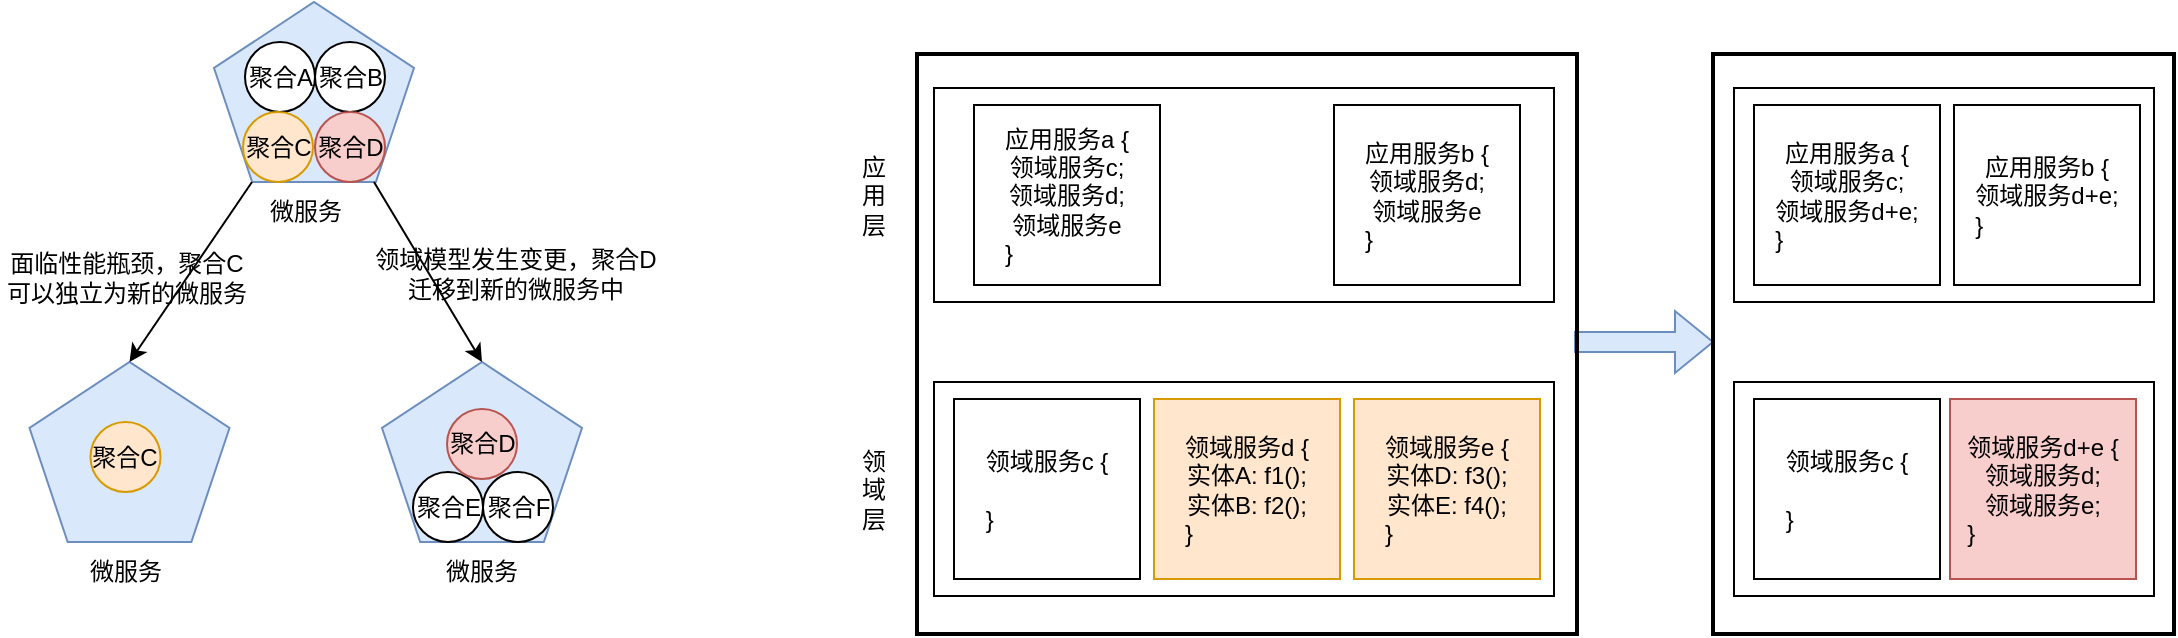 <mxfile version="16.2.7" type="device"><diagram id="S1JXidaWu3v_2FyH5LQd" name="Page-1"><mxGraphModel dx="701" dy="399" grid="0" gridSize="10" guides="1" tooltips="1" connect="1" arrows="1" fold="1" page="1" pageScale="1" pageWidth="827" pageHeight="1169" math="0" shadow="0"><root><mxCell id="0"/><mxCell id="1" parent="0"/><mxCell id="Jom9Kv_dsMdyOgZ_vTIn-3" value="" style="whiteSpace=wrap;html=1;shape=mxgraph.basic.pentagon;fillColor=#dae8fc;strokeColor=#6c8ebf;" vertex="1" parent="1"><mxGeometry x="280" y="60" width="100" height="90" as="geometry"/></mxCell><mxCell id="Jom9Kv_dsMdyOgZ_vTIn-4" value="" style="whiteSpace=wrap;html=1;shape=mxgraph.basic.pentagon;fillColor=#dae8fc;strokeColor=#6c8ebf;" vertex="1" parent="1"><mxGeometry x="187.75" y="240" width="100" height="90" as="geometry"/></mxCell><mxCell id="Jom9Kv_dsMdyOgZ_vTIn-5" value="" style="whiteSpace=wrap;html=1;shape=mxgraph.basic.pentagon;fillColor=#dae8fc;strokeColor=#6c8ebf;" vertex="1" parent="1"><mxGeometry x="364" y="240" width="100" height="90" as="geometry"/></mxCell><mxCell id="Jom9Kv_dsMdyOgZ_vTIn-6" value="聚合A" style="ellipse;whiteSpace=wrap;html=1;aspect=fixed;" vertex="1" parent="1"><mxGeometry x="295.5" y="80" width="35" height="35" as="geometry"/></mxCell><mxCell id="Jom9Kv_dsMdyOgZ_vTIn-7" value="聚合B" style="ellipse;whiteSpace=wrap;html=1;aspect=fixed;" vertex="1" parent="1"><mxGeometry x="330.5" y="80" width="35" height="35" as="geometry"/></mxCell><mxCell id="Jom9Kv_dsMdyOgZ_vTIn-8" value="聚合C" style="ellipse;whiteSpace=wrap;html=1;aspect=fixed;fillColor=#ffe6cc;strokeColor=#d79b00;" vertex="1" parent="1"><mxGeometry x="294.5" y="115" width="35" height="35" as="geometry"/></mxCell><mxCell id="Jom9Kv_dsMdyOgZ_vTIn-9" value="聚合D" style="ellipse;whiteSpace=wrap;html=1;aspect=fixed;fillColor=#f8cecc;strokeColor=#b85450;" vertex="1" parent="1"><mxGeometry x="330.5" y="115" width="35" height="35" as="geometry"/></mxCell><mxCell id="Jom9Kv_dsMdyOgZ_vTIn-10" value="聚合E" style="ellipse;whiteSpace=wrap;html=1;aspect=fixed;" vertex="1" parent="1"><mxGeometry x="379.5" y="295" width="35" height="35" as="geometry"/></mxCell><mxCell id="Jom9Kv_dsMdyOgZ_vTIn-11" value="聚合F" style="ellipse;whiteSpace=wrap;html=1;aspect=fixed;" vertex="1" parent="1"><mxGeometry x="414.5" y="295" width="35" height="35" as="geometry"/></mxCell><mxCell id="Jom9Kv_dsMdyOgZ_vTIn-13" value="聚合D" style="ellipse;whiteSpace=wrap;html=1;aspect=fixed;fillColor=#f8cecc;strokeColor=#b85450;" vertex="1" parent="1"><mxGeometry x="396.5" y="263.5" width="35" height="35" as="geometry"/></mxCell><mxCell id="Jom9Kv_dsMdyOgZ_vTIn-14" value="" style="endArrow=classic;html=1;rounded=0;entryX=0.5;entryY=0;entryDx=0;entryDy=0;entryPerimeter=0;exitX=0.19;exitY=1;exitDx=0;exitDy=0;exitPerimeter=0;" edge="1" parent="1" source="Jom9Kv_dsMdyOgZ_vTIn-3" target="Jom9Kv_dsMdyOgZ_vTIn-4"><mxGeometry width="50" height="50" relative="1" as="geometry"><mxPoint x="300" y="230" as="sourcePoint"/><mxPoint x="350" y="180" as="targetPoint"/></mxGeometry></mxCell><mxCell id="Jom9Kv_dsMdyOgZ_vTIn-15" value="面临性能瓶颈，聚合C可以独立为新的微服务" style="text;html=1;strokeColor=none;fillColor=none;align=center;verticalAlign=middle;whiteSpace=wrap;rounded=0;" vertex="1" parent="1"><mxGeometry x="173.5" y="185" width="124.5" height="25" as="geometry"/></mxCell><mxCell id="Jom9Kv_dsMdyOgZ_vTIn-19" value="聚合C" style="ellipse;whiteSpace=wrap;html=1;aspect=fixed;fillColor=#ffe6cc;strokeColor=#d79b00;" vertex="1" parent="1"><mxGeometry x="218.25" y="270" width="35" height="35" as="geometry"/></mxCell><mxCell id="Jom9Kv_dsMdyOgZ_vTIn-20" value="领域模型发生变更，聚合D迁移到新的微服务中" style="text;html=1;strokeColor=none;fillColor=none;align=center;verticalAlign=middle;whiteSpace=wrap;rounded=0;" vertex="1" parent="1"><mxGeometry x="355.5" y="182.5" width="150" height="27.5" as="geometry"/></mxCell><mxCell id="Jom9Kv_dsMdyOgZ_vTIn-21" value="" style="endArrow=classic;html=1;rounded=0;entryX=0.5;entryY=0;entryDx=0;entryDy=0;entryPerimeter=0;" edge="1" parent="1" target="Jom9Kv_dsMdyOgZ_vTIn-5"><mxGeometry width="50" height="50" relative="1" as="geometry"><mxPoint x="360" y="150" as="sourcePoint"/><mxPoint x="400" y="140" as="targetPoint"/></mxGeometry></mxCell><mxCell id="Jom9Kv_dsMdyOgZ_vTIn-22" value="微服务" style="text;html=1;strokeColor=none;fillColor=none;align=center;verticalAlign=middle;whiteSpace=wrap;rounded=0;" vertex="1" parent="1"><mxGeometry x="384" y="330" width="60" height="30" as="geometry"/></mxCell><mxCell id="Jom9Kv_dsMdyOgZ_vTIn-23" value="微服务" style="text;html=1;strokeColor=none;fillColor=none;align=center;verticalAlign=middle;whiteSpace=wrap;rounded=0;" vertex="1" parent="1"><mxGeometry x="295.5" y="150" width="60" height="30" as="geometry"/></mxCell><mxCell id="Jom9Kv_dsMdyOgZ_vTIn-24" value="微服务" style="text;html=1;strokeColor=none;fillColor=none;align=center;verticalAlign=middle;whiteSpace=wrap;rounded=0;" vertex="1" parent="1"><mxGeometry x="205.75" y="330" width="60" height="30" as="geometry"/></mxCell><mxCell id="Jom9Kv_dsMdyOgZ_vTIn-25" value="" style="rounded=0;whiteSpace=wrap;html=1;" vertex="1" parent="1"><mxGeometry x="640" y="103" width="310" height="107" as="geometry"/></mxCell><mxCell id="Jom9Kv_dsMdyOgZ_vTIn-26" value="应用层" style="text;html=1;strokeColor=none;fillColor=none;align=center;verticalAlign=middle;whiteSpace=wrap;rounded=0;" vertex="1" parent="1"><mxGeometry x="600" y="141.5" width="20" height="30" as="geometry"/></mxCell><mxCell id="Jom9Kv_dsMdyOgZ_vTIn-27" value="应用服务a {&lt;br&gt;领域服务c;&lt;br&gt;领域服务d;&lt;br&gt;领域服务e&lt;br&gt;&lt;div style=&quot;text-align: left&quot;&gt;&lt;span&gt;}&lt;/span&gt;&lt;/div&gt;" style="rounded=0;whiteSpace=wrap;html=1;" vertex="1" parent="1"><mxGeometry x="660" y="111.5" width="93" height="90" as="geometry"/></mxCell><mxCell id="Jom9Kv_dsMdyOgZ_vTIn-28" value="应用服务b {&lt;br&gt;领域服务d;&lt;br&gt;领域服务e&lt;br&gt;&lt;div style=&quot;text-align: left&quot;&gt;&lt;span&gt;}&lt;/span&gt;&lt;/div&gt;" style="rounded=0;whiteSpace=wrap;html=1;" vertex="1" parent="1"><mxGeometry x="840" y="111.5" width="93" height="90" as="geometry"/></mxCell><mxCell id="Jom9Kv_dsMdyOgZ_vTIn-29" value="" style="rounded=0;whiteSpace=wrap;html=1;" vertex="1" parent="1"><mxGeometry x="640" y="250" width="310" height="107" as="geometry"/></mxCell><mxCell id="Jom9Kv_dsMdyOgZ_vTIn-30" value="领域层" style="text;html=1;strokeColor=none;fillColor=none;align=center;verticalAlign=middle;whiteSpace=wrap;rounded=0;" vertex="1" parent="1"><mxGeometry x="600" y="288.5" width="20" height="30" as="geometry"/></mxCell><mxCell id="Jom9Kv_dsMdyOgZ_vTIn-31" value="领域服务c {&lt;br&gt;&lt;br&gt;&lt;div style=&quot;text-align: left&quot;&gt;&lt;span&gt;}&lt;/span&gt;&lt;/div&gt;" style="rounded=0;whiteSpace=wrap;html=1;" vertex="1" parent="1"><mxGeometry x="650" y="258.5" width="93" height="90" as="geometry"/></mxCell><mxCell id="Jom9Kv_dsMdyOgZ_vTIn-32" value="领域服务d {&lt;br&gt;实体A: f1();&lt;br&gt;实体B: f2();&lt;br&gt;&lt;div style=&quot;text-align: left&quot;&gt;&lt;span&gt;}&lt;/span&gt;&lt;/div&gt;" style="rounded=0;whiteSpace=wrap;html=1;fillColor=#ffe6cc;strokeColor=#d79b00;" vertex="1" parent="1"><mxGeometry x="750" y="258.5" width="93" height="90" as="geometry"/></mxCell><mxCell id="Jom9Kv_dsMdyOgZ_vTIn-33" value="领域服务e {&lt;br&gt;实体D: f3();&lt;br&gt;实体E: f4();&lt;br&gt;&lt;div style=&quot;text-align: left&quot;&gt;&lt;span&gt;}&lt;/span&gt;&lt;/div&gt;" style="rounded=0;whiteSpace=wrap;html=1;fillColor=#ffe6cc;strokeColor=#d79b00;" vertex="1" parent="1"><mxGeometry x="850" y="258.5" width="93" height="90" as="geometry"/></mxCell><mxCell id="Jom9Kv_dsMdyOgZ_vTIn-37" value="" style="shape=flexArrow;endArrow=classic;html=1;rounded=0;fillColor=#dae8fc;strokeColor=#6c8ebf;" edge="1" parent="1"><mxGeometry width="50" height="50" relative="1" as="geometry"><mxPoint x="960" y="230" as="sourcePoint"/><mxPoint x="1030" y="230" as="targetPoint"/></mxGeometry></mxCell><mxCell id="Jom9Kv_dsMdyOgZ_vTIn-38" value="" style="rounded=0;whiteSpace=wrap;html=1;" vertex="1" parent="1"><mxGeometry x="1040" y="103" width="210" height="107" as="geometry"/></mxCell><mxCell id="Jom9Kv_dsMdyOgZ_vTIn-39" value="应用服务a {&lt;br&gt;领域服务c;&lt;br&gt;领域服务d+e;&lt;br&gt;&lt;div style=&quot;text-align: left&quot;&gt;&lt;span&gt;}&lt;/span&gt;&lt;/div&gt;" style="rounded=0;whiteSpace=wrap;html=1;" vertex="1" parent="1"><mxGeometry x="1050" y="111.5" width="93" height="90" as="geometry"/></mxCell><mxCell id="Jom9Kv_dsMdyOgZ_vTIn-40" value="应用服务b {&lt;br&gt;领域服务d+e;&lt;br&gt;&lt;div style=&quot;text-align: left&quot;&gt;&lt;span&gt;}&lt;/span&gt;&lt;/div&gt;" style="rounded=0;whiteSpace=wrap;html=1;" vertex="1" parent="1"><mxGeometry x="1150" y="111.5" width="93" height="90" as="geometry"/></mxCell><mxCell id="Jom9Kv_dsMdyOgZ_vTIn-41" value="" style="rounded=0;whiteSpace=wrap;html=1;" vertex="1" parent="1"><mxGeometry x="1040" y="250" width="210" height="107" as="geometry"/></mxCell><mxCell id="Jom9Kv_dsMdyOgZ_vTIn-42" value="领域服务c {&lt;br&gt;&lt;br&gt;&lt;div style=&quot;text-align: left&quot;&gt;&lt;span&gt;}&lt;/span&gt;&lt;/div&gt;" style="rounded=0;whiteSpace=wrap;html=1;" vertex="1" parent="1"><mxGeometry x="1050" y="258.5" width="93" height="90" as="geometry"/></mxCell><mxCell id="Jom9Kv_dsMdyOgZ_vTIn-45" value="" style="rounded=0;whiteSpace=wrap;html=1;fillColor=none;strokeWidth=2;" vertex="1" parent="1"><mxGeometry x="631.5" y="86" width="330" height="290" as="geometry"/></mxCell><mxCell id="Jom9Kv_dsMdyOgZ_vTIn-43" value="领域服务d+e {&lt;br&gt;领域服务d;&lt;br&gt;领域服务e;&lt;br&gt;&lt;div style=&quot;text-align: left&quot;&gt;&lt;span&gt;}&lt;/span&gt;&lt;/div&gt;" style="rounded=0;whiteSpace=wrap;html=1;fillColor=#f8cecc;strokeColor=#b85450;" vertex="1" parent="1"><mxGeometry x="1148" y="258.5" width="93" height="90" as="geometry"/></mxCell><mxCell id="Jom9Kv_dsMdyOgZ_vTIn-46" value="" style="rounded=0;whiteSpace=wrap;html=1;fillColor=none;strokeWidth=2;" vertex="1" parent="1"><mxGeometry x="1029.5" y="86" width="230.5" height="290" as="geometry"/></mxCell></root></mxGraphModel></diagram></mxfile>